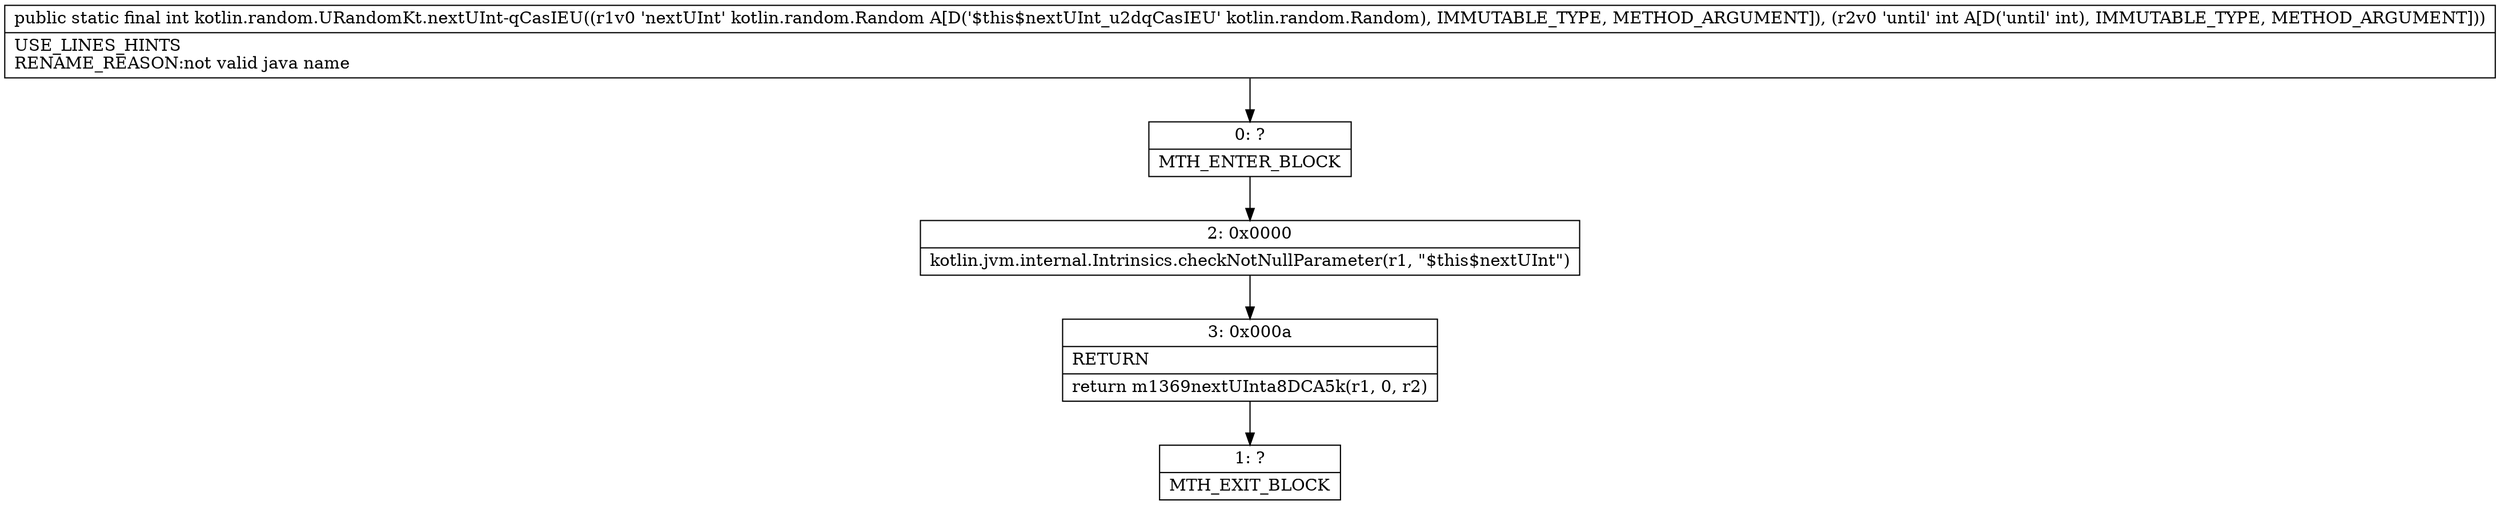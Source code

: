 digraph "CFG forkotlin.random.URandomKt.nextUInt\-qCasIEU(Lkotlin\/random\/Random;I)I" {
Node_0 [shape=record,label="{0\:\ ?|MTH_ENTER_BLOCK\l}"];
Node_2 [shape=record,label="{2\:\ 0x0000|kotlin.jvm.internal.Intrinsics.checkNotNullParameter(r1, \"$this$nextUInt\")\l}"];
Node_3 [shape=record,label="{3\:\ 0x000a|RETURN\l|return m1369nextUInta8DCA5k(r1, 0, r2)\l}"];
Node_1 [shape=record,label="{1\:\ ?|MTH_EXIT_BLOCK\l}"];
MethodNode[shape=record,label="{public static final int kotlin.random.URandomKt.nextUInt\-qCasIEU((r1v0 'nextUInt' kotlin.random.Random A[D('$this$nextUInt_u2dqCasIEU' kotlin.random.Random), IMMUTABLE_TYPE, METHOD_ARGUMENT]), (r2v0 'until' int A[D('until' int), IMMUTABLE_TYPE, METHOD_ARGUMENT]))  | USE_LINES_HINTS\lRENAME_REASON:not valid java name\l}"];
MethodNode -> Node_0;Node_0 -> Node_2;
Node_2 -> Node_3;
Node_3 -> Node_1;
}

